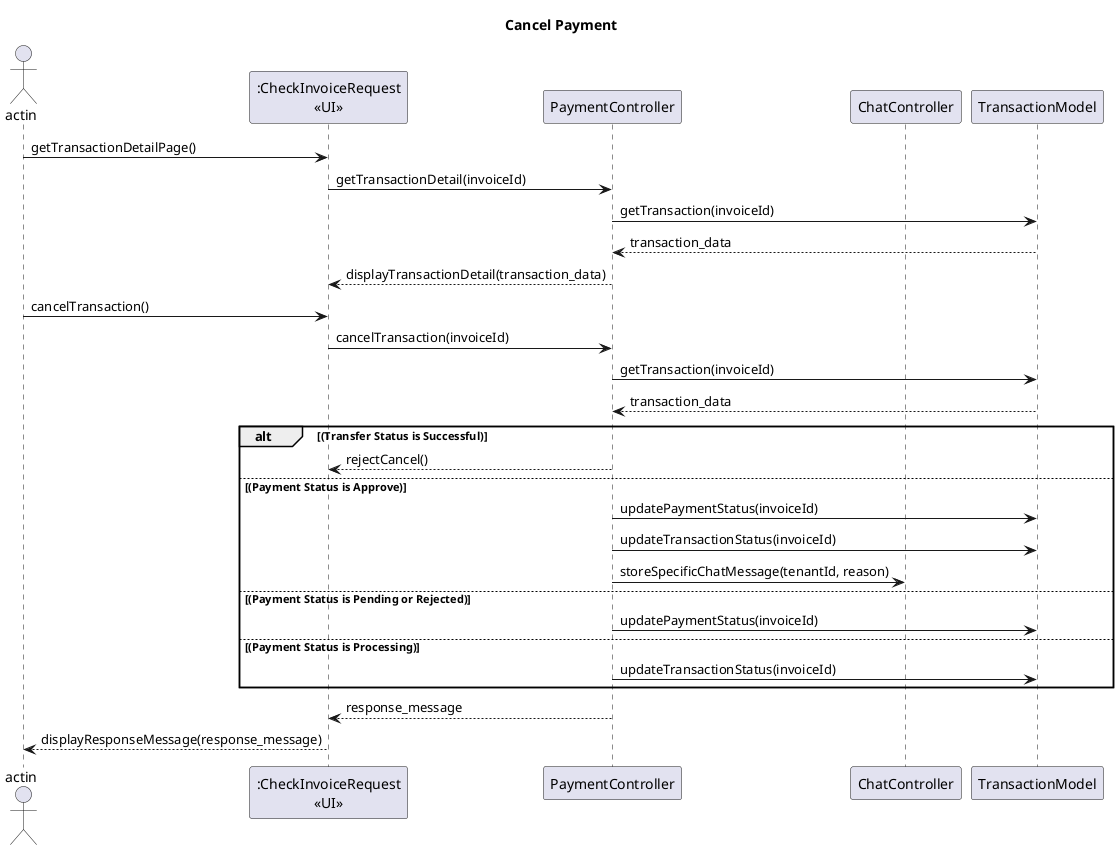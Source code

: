 @startuml
title Cancel Payment
actor "actin" as act
participant ":CheckInvoiceRequest\n<<UI>>" as view
participant PaymentController as pctrl
participant ChatController as cctrl
participant TransactionModel as tm

act -> view : getTransactionDetailPage()
view -> pctrl : getTransactionDetail(invoiceId)
pctrl -> tm : getTransaction(invoiceId)
pctrl <-- tm : transaction_data
view <-- pctrl : displayTransactionDetail(transaction_data)

act -> view : cancelTransaction()
view -> pctrl : cancelTransaction(invoiceId)
pctrl -> tm : getTransaction(invoiceId)
pctrl <-- tm : transaction_data

alt (Transfer Status is Successful)
    view <-- pctrl : rejectCancel()
else (Payment Status is Approve)
    pctrl -> tm : updatePaymentStatus(invoiceId)
    pctrl -> tm : updateTransactionStatus(invoiceId)
    pctrl -> cctrl : storeSpecificChatMessage(tenantId, reason)
    
else (Payment Status is Pending or Rejected)
    pctrl -> tm : updatePaymentStatus(invoiceId)
else (Payment Status is Processing)
    pctrl -> tm : updateTransactionStatus(invoiceId)
end
view <-- pctrl : response_message
act <-- view : displayResponseMessage(response_message)

@enduml
